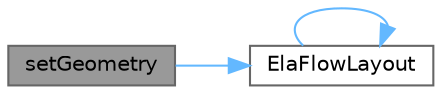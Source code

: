 digraph "setGeometry"
{
 // LATEX_PDF_SIZE
  bgcolor="transparent";
  edge [fontname=Helvetica,fontsize=10,labelfontname=Helvetica,labelfontsize=10];
  node [fontname=Helvetica,fontsize=10,shape=box,height=0.2,width=0.4];
  rankdir="LR";
  Node1 [id="Node000001",label="setGeometry",height=0.2,width=0.4,color="gray40", fillcolor="grey60", style="filled", fontcolor="black",tooltip="设置布局的几何形状"];
  Node1 -> Node2 [id="edge1_Node000001_Node000002",color="steelblue1",style="solid",tooltip=" "];
  Node2 [id="Node000002",label="ElaFlowLayout",height=0.2,width=0.4,color="grey40", fillcolor="white", style="filled",URL="$class_ela_flow_layout.html#a002d1082f8931eab5756a607fe6bc558",tooltip="构造函数，初始化流式布局（带父控件）"];
  Node2 -> Node2 [id="edge2_Node000002_Node000002",color="steelblue1",style="solid",tooltip=" "];
}
